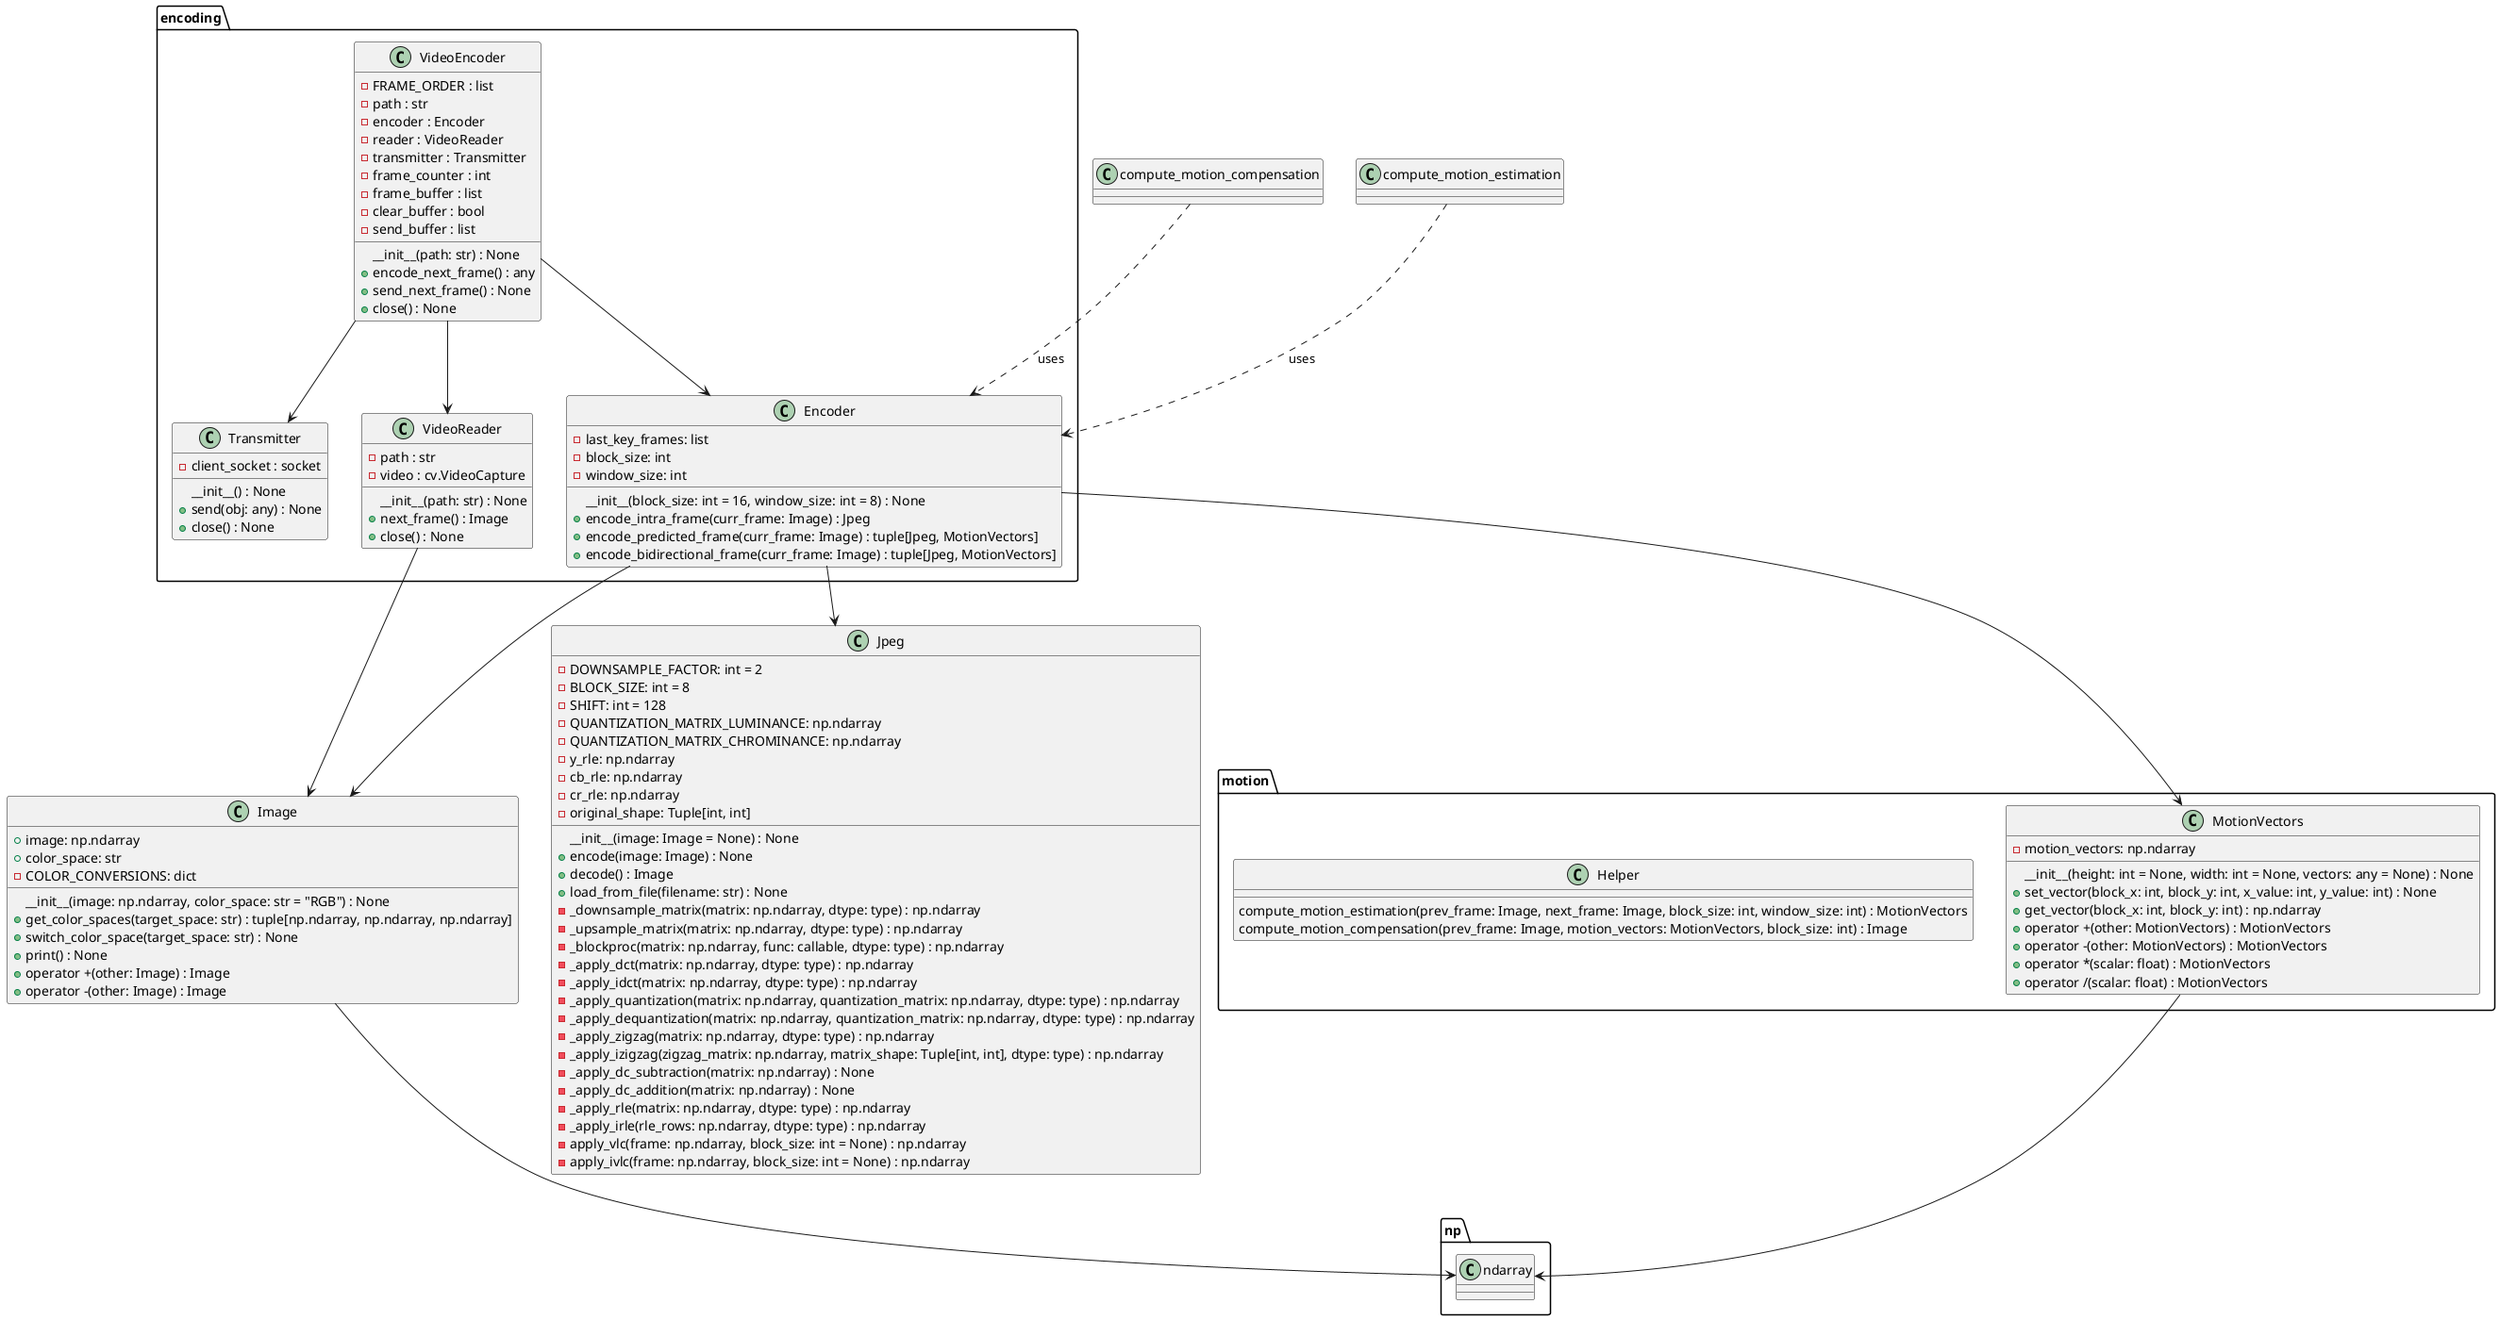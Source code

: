 @startuml

package "encoding" {

    class VideoEncoder {
        - FRAME_ORDER : list
        - path : str
        - encoder : Encoder
        - reader : VideoReader
        - transmitter : Transmitter
        - frame_counter : int
        - frame_buffer : list
        - clear_buffer : bool
        - send_buffer : list

        __init__(path: str) : None
        + encode_next_frame() : any
        + send_next_frame() : None
        + close() : None
    }

    class Encoder {
        - last_key_frames: list
        - block_size: int
        - window_size: int

        __init__(block_size: int = 16, window_size: int = 8) : None
        + encode_intra_frame(curr_frame: Image) : Jpeg
        + encode_predicted_frame(curr_frame: Image) : tuple[Jpeg, MotionVectors]
        + encode_bidirectional_frame(curr_frame: Image) : tuple[Jpeg, MotionVectors]
    }

    class Transmitter {
        - client_socket : socket

        __init__() : None
        + send(obj: any) : None
        + close() : None
    }

    class VideoReader {
        - path : str
        - video : cv.VideoCapture

        __init__(path: str) : None
        + next_frame() : Image
        + close() : None
    }

}

package "motion" {

    class MotionVectors {
        - motion_vectors: np.ndarray

        __init__(height: int = None, width: int = None, vectors: any = None) : None
        + set_vector(block_x: int, block_y: int, x_value: int, y_value: int) : None
        + get_vector(block_x: int, block_y: int) : np.ndarray
        + operator +(other: MotionVectors) : MotionVectors
        + operator -(other: MotionVectors) : MotionVectors
        + operator *(scalar: float) : MotionVectors
        + operator /(scalar: float) : MotionVectors
    }

    class Helper {
        compute_motion_estimation(prev_frame: Image, next_frame: Image, block_size: int, window_size: int) : MotionVectors
        compute_motion_compensation(prev_frame: Image, motion_vectors: MotionVectors, block_size: int) : Image
    }

}

class Image {
    + image: np.ndarray
    + color_space: str
    - COLOR_CONVERSIONS: dict
    
    __init__(image: np.ndarray, color_space: str = "RGB") : None
    + get_color_spaces(target_space: str) : tuple[np.ndarray, np.ndarray, np.ndarray]
    + switch_color_space(target_space: str) : None
    + print() : None
    + operator +(other: Image) : Image
    + operator -(other: Image) : Image
}


class Jpeg {
    - DOWNSAMPLE_FACTOR: int = 2
    - BLOCK_SIZE: int = 8
    - SHIFT: int = 128
    - QUANTIZATION_MATRIX_LUMINANCE: np.ndarray
    - QUANTIZATION_MATRIX_CHROMINANCE: np.ndarray
    - y_rle: np.ndarray
    - cb_rle: np.ndarray
    - cr_rle: np.ndarray
    - original_shape: Tuple[int, int]

    __init__(image: Image = None) : None
    + encode(image: Image) : None
    + decode() : Image
    + load_from_file(filename: str) : None
    - _downsample_matrix(matrix: np.ndarray, dtype: type) : np.ndarray
    - _upsample_matrix(matrix: np.ndarray, dtype: type) : np.ndarray
    - _blockproc(matrix: np.ndarray, func: callable, dtype: type) : np.ndarray
    - _apply_dct(matrix: np.ndarray, dtype: type) : np.ndarray
    - _apply_idct(matrix: np.ndarray, dtype: type) : np.ndarray
    - _apply_quantization(matrix: np.ndarray, quantization_matrix: np.ndarray, dtype: type) : np.ndarray
    - _apply_dequantization(matrix: np.ndarray, quantization_matrix: np.ndarray, dtype: type) : np.ndarray
    - _apply_zigzag(matrix: np.ndarray, dtype: type) : np.ndarray
    - _apply_izigzag(zigzag_matrix: np.ndarray, matrix_shape: Tuple[int, int], dtype: type) : np.ndarray
    - _apply_dc_subtraction(matrix: np.ndarray) : None
    - _apply_dc_addition(matrix: np.ndarray) : None
    - _apply_rle(matrix: np.ndarray, dtype: type) : np.ndarray
    - _apply_irle(rle_rows: np.ndarray, dtype: type) : np.ndarray
    - apply_vlc(frame: np.ndarray, block_size: int = None) : np.ndarray
    - apply_ivlc(frame: np.ndarray, block_size: int = None) : np.ndarray
}

VideoEncoder --> Encoder
VideoEncoder --> VideoReader
VideoEncoder --> Transmitter

Encoder --> Image
Encoder --> Jpeg
Encoder --> MotionVectors
compute_motion_estimation ..> Encoder : uses
compute_motion_compensation ..> Encoder : uses

Image --> np.ndarray
VideoReader --> Image
MotionVectors --> np.ndarray

@enduml
